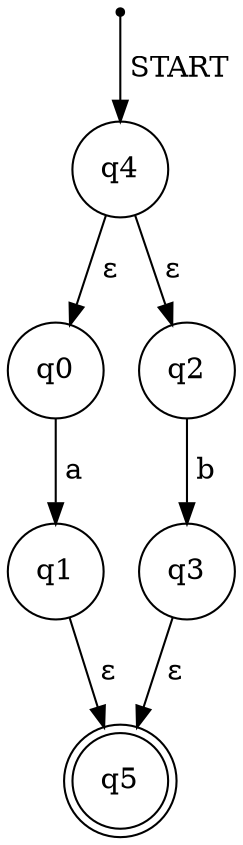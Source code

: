 digraph NFA {
node [shape = point] START
node [shape = circle] q0 q1 q2 q3 q4 
node [shape = doublecircle] q5
START -> q4 [label = " START"]
q4 -> q0 [label = " ε"]
q4 -> q2 [label = " ε"]
q2 -> q3 [label = " b"]
q3 -> q5 [label = " ε"]
q0 -> q1 [label = " a"]
q1 -> q5 [label = " ε"]
}
